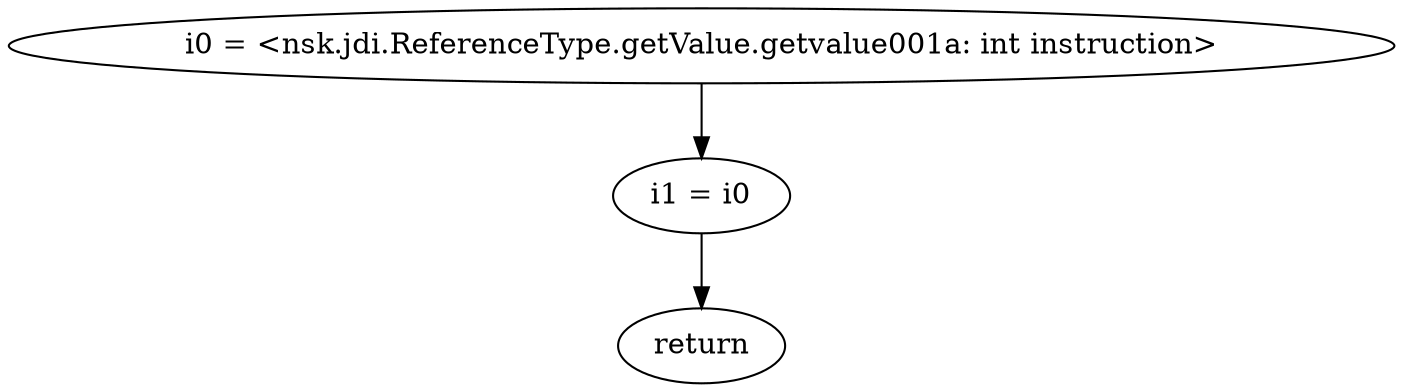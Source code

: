 digraph "unitGraph" {
    "i0 = <nsk.jdi.ReferenceType.getValue.getvalue001a: int instruction>"
    "i1 = i0"
    "return"
    "i0 = <nsk.jdi.ReferenceType.getValue.getvalue001a: int instruction>"->"i1 = i0";
    "i1 = i0"->"return";
}
